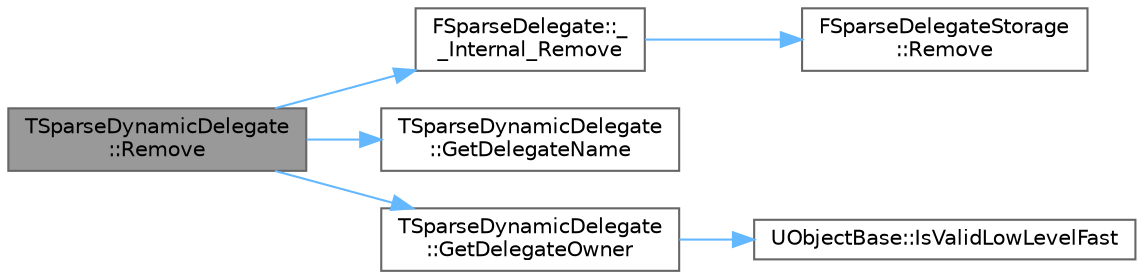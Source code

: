 digraph "TSparseDynamicDelegate::Remove"
{
 // INTERACTIVE_SVG=YES
 // LATEX_PDF_SIZE
  bgcolor="transparent";
  edge [fontname=Helvetica,fontsize=10,labelfontname=Helvetica,labelfontsize=10];
  node [fontname=Helvetica,fontsize=10,shape=box,height=0.2,width=0.4];
  rankdir="LR";
  Node1 [id="Node000001",label="TSparseDynamicDelegate\l::Remove",height=0.2,width=0.4,color="gray40", fillcolor="grey60", style="filled", fontcolor="black",tooltip="Removes a function from this multi-cast delegate's invocation list (performance is O(N))."];
  Node1 -> Node2 [id="edge1_Node000001_Node000002",color="steelblue1",style="solid",tooltip=" "];
  Node2 [id="Node000002",label="FSparseDelegate::_\l_Internal_Remove",height=0.2,width=0.4,color="grey40", fillcolor="white", style="filled",URL="$de/d32/structFSparseDelegate.html#a881d4eda29eea2d7437cde2f22831a57",tooltip="Removes a function from this multi-cast delegate's invocation list (performance is O(N))."];
  Node2 -> Node3 [id="edge2_Node000002_Node000003",color="steelblue1",style="solid",tooltip=" "];
  Node3 [id="Node000003",label="FSparseDelegateStorage\l::Remove",height=0.2,width=0.4,color="grey40", fillcolor="white", style="filled",URL="$dc/d7d/structFSparseDelegateStorage.html#a3d64e14c91e350b7acf5eca3e8ac1093",tooltip="Removes a delegate binding from the owner's sparse delegate storage."];
  Node1 -> Node4 [id="edge3_Node000001_Node000004",color="steelblue1",style="solid",tooltip=" "];
  Node4 [id="Node000004",label="TSparseDynamicDelegate\l::GetDelegateName",height=0.2,width=0.4,color="grey40", fillcolor="white", style="filled",URL="$db/d28/structTSparseDynamicDelegate.html#a394a19c312fc2911888ea771852ff782",tooltip=" "];
  Node1 -> Node5 [id="edge4_Node000001_Node000005",color="steelblue1",style="solid",tooltip=" "];
  Node5 [id="Node000005",label="TSparseDynamicDelegate\l::GetDelegateOwner",height=0.2,width=0.4,color="grey40", fillcolor="white", style="filled",URL="$db/d28/structTSparseDynamicDelegate.html#a802e4fc079f9b92a06f3c44180df3a91",tooltip=" "];
  Node5 -> Node6 [id="edge5_Node000005_Node000006",color="steelblue1",style="solid",tooltip=" "];
  Node6 [id="Node000006",label="UObjectBase::IsValidLowLevelFast",height=0.2,width=0.4,color="grey40", fillcolor="white", style="filled",URL="$d9/dc4/classUObjectBase.html#ab3f46c2c94d1fb9c28b0852542f72439",tooltip="Faster version of IsValidLowLevel."];
}
